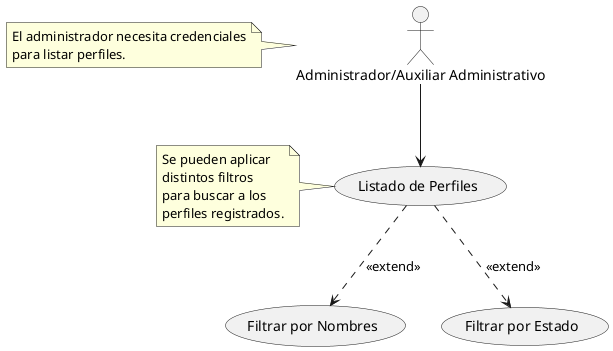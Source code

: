 @startuml

actor "Administrador/Auxiliar Administrativo" as Admin

note left of Admin
  El administrador necesita credenciales
  para listar perfiles.
end note

Admin --> (Listado de Perfiles)

(Listado de Perfiles) ..> (Filtrar por Nombres) : <<extend>>
(Listado de Perfiles) ..> (Filtrar por Estado) : <<extend>>

note left of (Listado de Perfiles)
  Se pueden aplicar
  distintos filtros
  para buscar a los
  perfiles registrados.
end note

@enduml